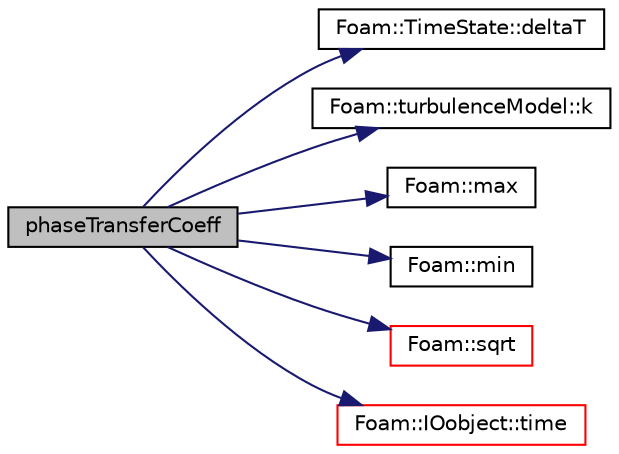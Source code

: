 digraph "phaseTransferCoeff"
{
  bgcolor="transparent";
  edge [fontname="Helvetica",fontsize="10",labelfontname="Helvetica",labelfontsize="10"];
  node [fontname="Helvetica",fontsize="10",shape=record];
  rankdir="LR";
  Node1 [label="phaseTransferCoeff",height=0.2,width=0.4,color="black", fillcolor="grey75", style="filled", fontcolor="black"];
  Node1 -> Node2 [color="midnightblue",fontsize="10",style="solid",fontname="Helvetica"];
  Node2 [label="Foam::TimeState::deltaT",height=0.2,width=0.4,color="black",URL="$a02706.html#ab8414d012e25a94a0a5efdcfe14167e8",tooltip="Return time step. "];
  Node1 -> Node3 [color="midnightblue",fontsize="10",style="solid",fontname="Helvetica"];
  Node3 [label="Foam::turbulenceModel::k",height=0.2,width=0.4,color="black",URL="$a02790.html#a3f82cf7bd1acf0346fcf9c6f6af56834",tooltip="Return the turbulence kinetic energy. "];
  Node1 -> Node4 [color="midnightblue",fontsize="10",style="solid",fontname="Helvetica"];
  Node4 [label="Foam::max",height=0.2,width=0.4,color="black",URL="$a10909.html#ac993e906cf2774ae77e666bc24e81733"];
  Node1 -> Node5 [color="midnightblue",fontsize="10",style="solid",fontname="Helvetica"];
  Node5 [label="Foam::min",height=0.2,width=0.4,color="black",URL="$a10909.html#a253e112ad2d56d96230ff39ea7f442dc"];
  Node1 -> Node6 [color="midnightblue",fontsize="10",style="solid",fontname="Helvetica"];
  Node6 [label="Foam::sqrt",height=0.2,width=0.4,color="red",URL="$a10909.html#a8616bd62eebf2342a80222fecb1bda71"];
  Node1 -> Node7 [color="midnightblue",fontsize="10",style="solid",fontname="Helvetica"];
  Node7 [label="Foam::IOobject::time",height=0.2,width=0.4,color="red",URL="$a01203.html#ab5a56b597db315d880e81c09a4341244",tooltip="Return time. "];
}
